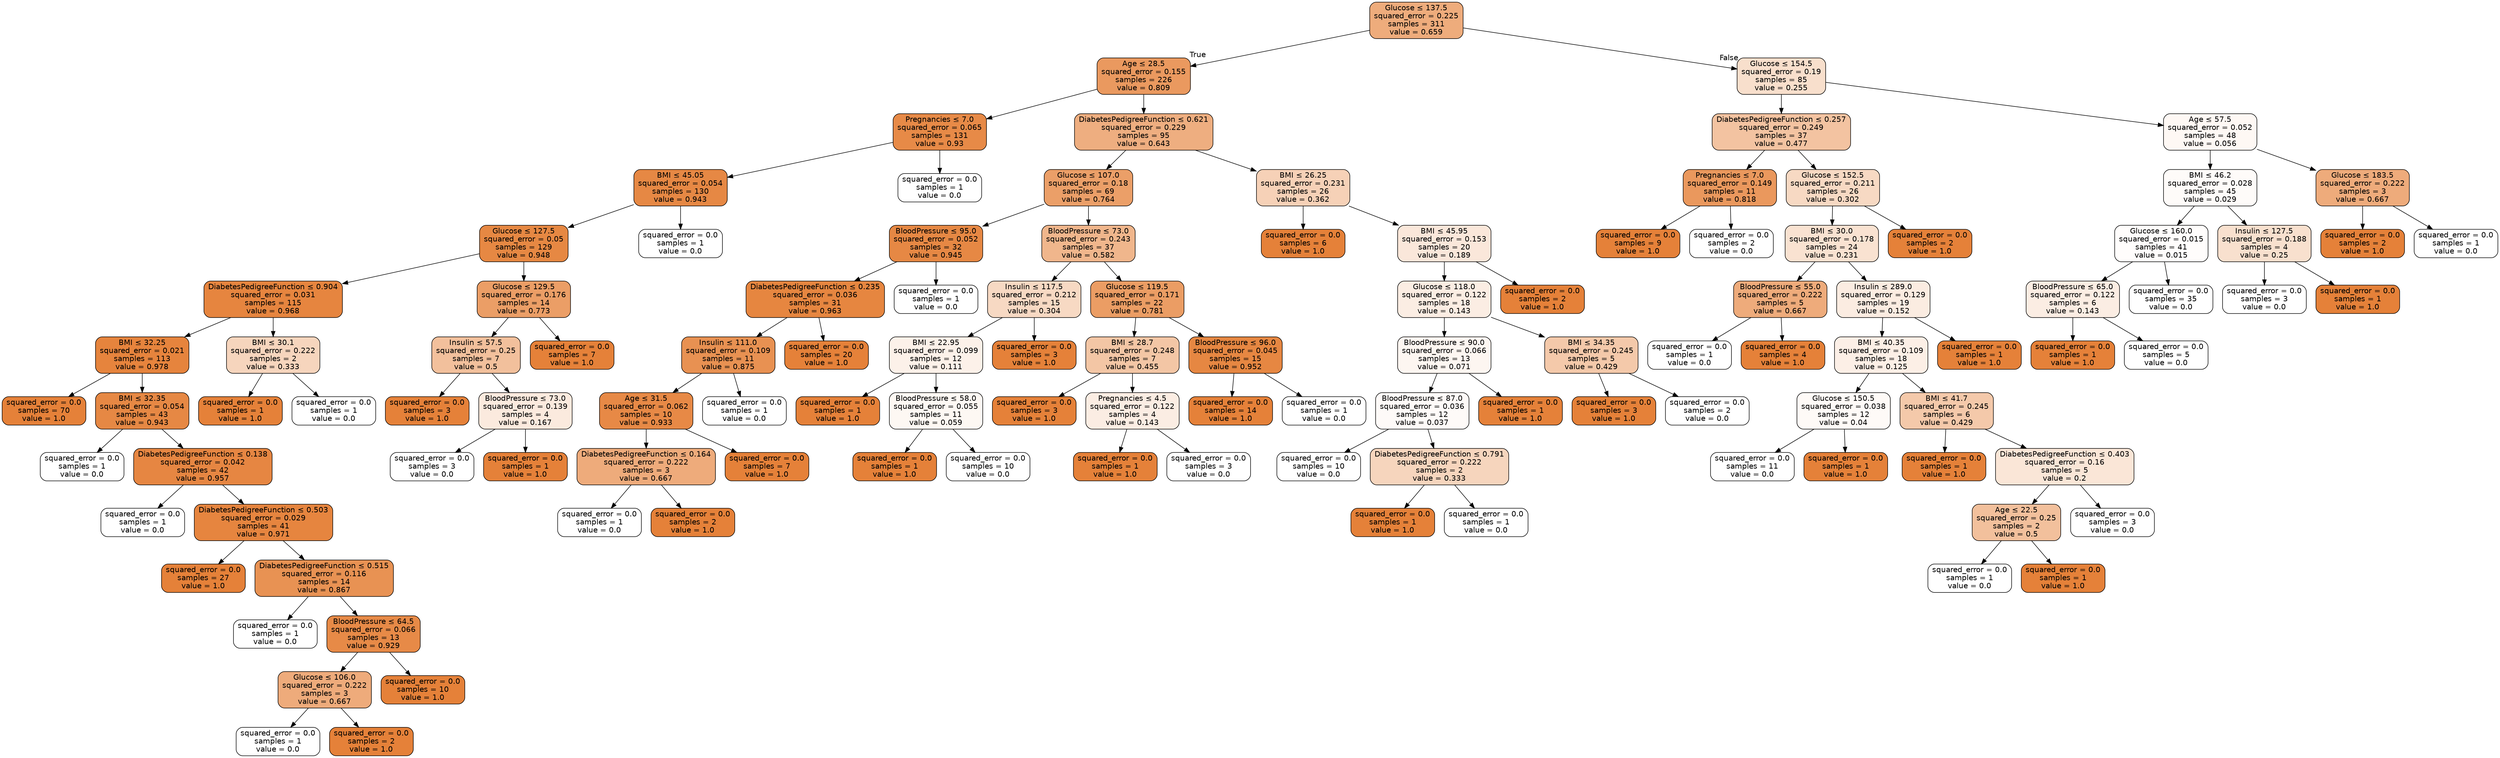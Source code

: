 digraph Tree {
node [shape=box, style="filled, rounded", color="black", fontname="helvetica"] ;
edge [fontname="helvetica"] ;
0 [label=<Glucose &le; 137.5<br/>squared_error = 0.225<br/>samples = 311<br/>value = 0.659>, fillcolor="#eeac7c"] ;
1 [label=<Age &le; 28.5<br/>squared_error = 0.155<br/>samples = 226<br/>value = 0.809>, fillcolor="#ea995f"] ;
0 -> 1 [labeldistance=2.5, labelangle=45, headlabel="True"] ;
2 [label=<Pregnancies &le; 7.0<br/>squared_error = 0.065<br/>samples = 131<br/>value = 0.93>, fillcolor="#e78a47"] ;
1 -> 2 ;
3 [label=<BMI &le; 45.05<br/>squared_error = 0.054<br/>samples = 130<br/>value = 0.943>, fillcolor="#e68844"] ;
2 -> 3 ;
4 [label=<Glucose &le; 127.5<br/>squared_error = 0.05<br/>samples = 129<br/>value = 0.948>, fillcolor="#e68843"] ;
3 -> 4 ;
5 [label=<DiabetesPedigreeFunction &le; 0.904<br/>squared_error = 0.031<br/>samples = 115<br/>value = 0.968>, fillcolor="#e6853f"] ;
4 -> 5 ;
6 [label=<BMI &le; 32.25<br/>squared_error = 0.021<br/>samples = 113<br/>value = 0.978>, fillcolor="#e6843d"] ;
5 -> 6 ;
7 [label=<squared_error = 0.0<br/>samples = 70<br/>value = 1.0>, fillcolor="#e58139"] ;
6 -> 7 ;
8 [label=<BMI &le; 32.35<br/>squared_error = 0.054<br/>samples = 43<br/>value = 0.943>, fillcolor="#e68844"] ;
6 -> 8 ;
9 [label=<squared_error = 0.0<br/>samples = 1<br/>value = 0.0>, fillcolor="#ffffff"] ;
8 -> 9 ;
10 [label=<DiabetesPedigreeFunction &le; 0.138<br/>squared_error = 0.042<br/>samples = 42<br/>value = 0.957>, fillcolor="#e68642"] ;
8 -> 10 ;
11 [label=<squared_error = 0.0<br/>samples = 1<br/>value = 0.0>, fillcolor="#ffffff"] ;
10 -> 11 ;
12 [label=<DiabetesPedigreeFunction &le; 0.503<br/>squared_error = 0.029<br/>samples = 41<br/>value = 0.971>, fillcolor="#e6853f"] ;
10 -> 12 ;
13 [label=<squared_error = 0.0<br/>samples = 27<br/>value = 1.0>, fillcolor="#e58139"] ;
12 -> 13 ;
14 [label=<DiabetesPedigreeFunction &le; 0.515<br/>squared_error = 0.116<br/>samples = 14<br/>value = 0.867>, fillcolor="#e89253"] ;
12 -> 14 ;
15 [label=<squared_error = 0.0<br/>samples = 1<br/>value = 0.0>, fillcolor="#ffffff"] ;
14 -> 15 ;
16 [label=<BloodPressure &le; 64.5<br/>squared_error = 0.066<br/>samples = 13<br/>value = 0.929>, fillcolor="#e78a47"] ;
14 -> 16 ;
17 [label=<Glucose &le; 106.0<br/>squared_error = 0.222<br/>samples = 3<br/>value = 0.667>, fillcolor="#eeab7b"] ;
16 -> 17 ;
18 [label=<squared_error = 0.0<br/>samples = 1<br/>value = 0.0>, fillcolor="#ffffff"] ;
17 -> 18 ;
19 [label=<squared_error = 0.0<br/>samples = 2<br/>value = 1.0>, fillcolor="#e58139"] ;
17 -> 19 ;
20 [label=<squared_error = 0.0<br/>samples = 10<br/>value = 1.0>, fillcolor="#e58139"] ;
16 -> 20 ;
21 [label=<BMI &le; 30.1<br/>squared_error = 0.222<br/>samples = 2<br/>value = 0.333>, fillcolor="#f6d5bd"] ;
5 -> 21 ;
22 [label=<squared_error = 0.0<br/>samples = 1<br/>value = 1.0>, fillcolor="#e58139"] ;
21 -> 22 ;
23 [label=<squared_error = 0.0<br/>samples = 1<br/>value = 0.0>, fillcolor="#ffffff"] ;
21 -> 23 ;
24 [label=<Glucose &le; 129.5<br/>squared_error = 0.176<br/>samples = 14<br/>value = 0.773>, fillcolor="#eb9e66"] ;
4 -> 24 ;
25 [label=<Insulin &le; 57.5<br/>squared_error = 0.25<br/>samples = 7<br/>value = 0.5>, fillcolor="#f2c09c"] ;
24 -> 25 ;
26 [label=<squared_error = 0.0<br/>samples = 3<br/>value = 1.0>, fillcolor="#e58139"] ;
25 -> 26 ;
27 [label=<BloodPressure &le; 73.0<br/>squared_error = 0.139<br/>samples = 4<br/>value = 0.167>, fillcolor="#fbeade"] ;
25 -> 27 ;
28 [label=<squared_error = 0.0<br/>samples = 3<br/>value = 0.0>, fillcolor="#ffffff"] ;
27 -> 28 ;
29 [label=<squared_error = 0.0<br/>samples = 1<br/>value = 1.0>, fillcolor="#e58139"] ;
27 -> 29 ;
30 [label=<squared_error = 0.0<br/>samples = 7<br/>value = 1.0>, fillcolor="#e58139"] ;
24 -> 30 ;
31 [label=<squared_error = 0.0<br/>samples = 1<br/>value = 0.0>, fillcolor="#ffffff"] ;
3 -> 31 ;
32 [label=<squared_error = 0.0<br/>samples = 1<br/>value = 0.0>, fillcolor="#ffffff"] ;
2 -> 32 ;
33 [label=<DiabetesPedigreeFunction &le; 0.621<br/>squared_error = 0.229<br/>samples = 95<br/>value = 0.643>, fillcolor="#eeae80"] ;
1 -> 33 ;
34 [label=<Glucose &le; 107.0<br/>squared_error = 0.18<br/>samples = 69<br/>value = 0.764>, fillcolor="#eb9f68"] ;
33 -> 34 ;
35 [label=<BloodPressure &le; 95.0<br/>squared_error = 0.052<br/>samples = 32<br/>value = 0.945>, fillcolor="#e68844"] ;
34 -> 35 ;
36 [label=<DiabetesPedigreeFunction &le; 0.235<br/>squared_error = 0.036<br/>samples = 31<br/>value = 0.963>, fillcolor="#e68640"] ;
35 -> 36 ;
37 [label=<Insulin &le; 111.0<br/>squared_error = 0.109<br/>samples = 11<br/>value = 0.875>, fillcolor="#e89152"] ;
36 -> 37 ;
38 [label=<Age &le; 31.5<br/>squared_error = 0.062<br/>samples = 10<br/>value = 0.933>, fillcolor="#e78946"] ;
37 -> 38 ;
39 [label=<DiabetesPedigreeFunction &le; 0.164<br/>squared_error = 0.222<br/>samples = 3<br/>value = 0.667>, fillcolor="#eeab7b"] ;
38 -> 39 ;
40 [label=<squared_error = 0.0<br/>samples = 1<br/>value = 0.0>, fillcolor="#ffffff"] ;
39 -> 40 ;
41 [label=<squared_error = 0.0<br/>samples = 2<br/>value = 1.0>, fillcolor="#e58139"] ;
39 -> 41 ;
42 [label=<squared_error = 0.0<br/>samples = 7<br/>value = 1.0>, fillcolor="#e58139"] ;
38 -> 42 ;
43 [label=<squared_error = 0.0<br/>samples = 1<br/>value = 0.0>, fillcolor="#ffffff"] ;
37 -> 43 ;
44 [label=<squared_error = 0.0<br/>samples = 20<br/>value = 1.0>, fillcolor="#e58139"] ;
36 -> 44 ;
45 [label=<squared_error = 0.0<br/>samples = 1<br/>value = 0.0>, fillcolor="#ffffff"] ;
35 -> 45 ;
46 [label=<BloodPressure &le; 73.0<br/>squared_error = 0.243<br/>samples = 37<br/>value = 0.582>, fillcolor="#f0b68c"] ;
34 -> 46 ;
47 [label=<Insulin &le; 117.5<br/>squared_error = 0.212<br/>samples = 15<br/>value = 0.304>, fillcolor="#f7d9c3"] ;
46 -> 47 ;
48 [label=<BMI &le; 22.95<br/>squared_error = 0.099<br/>samples = 12<br/>value = 0.111>, fillcolor="#fcf1e9"] ;
47 -> 48 ;
49 [label=<squared_error = 0.0<br/>samples = 1<br/>value = 1.0>, fillcolor="#e58139"] ;
48 -> 49 ;
50 [label=<BloodPressure &le; 58.0<br/>squared_error = 0.055<br/>samples = 11<br/>value = 0.059>, fillcolor="#fdf8f3"] ;
48 -> 50 ;
51 [label=<squared_error = 0.0<br/>samples = 1<br/>value = 1.0>, fillcolor="#e58139"] ;
50 -> 51 ;
52 [label=<squared_error = 0.0<br/>samples = 10<br/>value = 0.0>, fillcolor="#ffffff"] ;
50 -> 52 ;
53 [label=<squared_error = 0.0<br/>samples = 3<br/>value = 1.0>, fillcolor="#e58139"] ;
47 -> 53 ;
54 [label=<Glucose &le; 119.5<br/>squared_error = 0.171<br/>samples = 22<br/>value = 0.781>, fillcolor="#eb9d64"] ;
46 -> 54 ;
55 [label=<BMI &le; 28.7<br/>squared_error = 0.248<br/>samples = 7<br/>value = 0.455>, fillcolor="#f3c6a5"] ;
54 -> 55 ;
56 [label=<squared_error = 0.0<br/>samples = 3<br/>value = 1.0>, fillcolor="#e58139"] ;
55 -> 56 ;
57 [label=<Pregnancies &le; 4.5<br/>squared_error = 0.122<br/>samples = 4<br/>value = 0.143>, fillcolor="#fbede3"] ;
55 -> 57 ;
58 [label=<squared_error = 0.0<br/>samples = 1<br/>value = 1.0>, fillcolor="#e58139"] ;
57 -> 58 ;
59 [label=<squared_error = 0.0<br/>samples = 3<br/>value = 0.0>, fillcolor="#ffffff"] ;
57 -> 59 ;
60 [label=<BloodPressure &le; 96.0<br/>squared_error = 0.045<br/>samples = 15<br/>value = 0.952>, fillcolor="#e68742"] ;
54 -> 60 ;
61 [label=<squared_error = 0.0<br/>samples = 14<br/>value = 1.0>, fillcolor="#e58139"] ;
60 -> 61 ;
62 [label=<squared_error = 0.0<br/>samples = 1<br/>value = 0.0>, fillcolor="#ffffff"] ;
60 -> 62 ;
63 [label=<BMI &le; 26.25<br/>squared_error = 0.231<br/>samples = 26<br/>value = 0.362>, fillcolor="#f6d1b7"] ;
33 -> 63 ;
64 [label=<squared_error = 0.0<br/>samples = 6<br/>value = 1.0>, fillcolor="#e58139"] ;
63 -> 64 ;
65 [label=<BMI &le; 45.95<br/>squared_error = 0.153<br/>samples = 20<br/>value = 0.189>, fillcolor="#fae7da"] ;
63 -> 65 ;
66 [label=<Glucose &le; 118.0<br/>squared_error = 0.122<br/>samples = 18<br/>value = 0.143>, fillcolor="#fbede3"] ;
65 -> 66 ;
67 [label=<BloodPressure &le; 90.0<br/>squared_error = 0.066<br/>samples = 13<br/>value = 0.071>, fillcolor="#fdf6f1"] ;
66 -> 67 ;
68 [label=<BloodPressure &le; 87.0<br/>squared_error = 0.036<br/>samples = 12<br/>value = 0.037>, fillcolor="#fefaf8"] ;
67 -> 68 ;
69 [label=<squared_error = 0.0<br/>samples = 10<br/>value = 0.0>, fillcolor="#ffffff"] ;
68 -> 69 ;
70 [label=<DiabetesPedigreeFunction &le; 0.791<br/>squared_error = 0.222<br/>samples = 2<br/>value = 0.333>, fillcolor="#f6d5bd"] ;
68 -> 70 ;
71 [label=<squared_error = 0.0<br/>samples = 1<br/>value = 1.0>, fillcolor="#e58139"] ;
70 -> 71 ;
72 [label=<squared_error = 0.0<br/>samples = 1<br/>value = 0.0>, fillcolor="#ffffff"] ;
70 -> 72 ;
73 [label=<squared_error = 0.0<br/>samples = 1<br/>value = 1.0>, fillcolor="#e58139"] ;
67 -> 73 ;
74 [label=<BMI &le; 34.35<br/>squared_error = 0.245<br/>samples = 5<br/>value = 0.429>, fillcolor="#f4c9aa"] ;
66 -> 74 ;
75 [label=<squared_error = 0.0<br/>samples = 3<br/>value = 1.0>, fillcolor="#e58139"] ;
74 -> 75 ;
76 [label=<squared_error = 0.0<br/>samples = 2<br/>value = 0.0>, fillcolor="#ffffff"] ;
74 -> 76 ;
77 [label=<squared_error = 0.0<br/>samples = 2<br/>value = 1.0>, fillcolor="#e58139"] ;
65 -> 77 ;
78 [label=<Glucose &le; 154.5<br/>squared_error = 0.19<br/>samples = 85<br/>value = 0.255>, fillcolor="#f8dfcc"] ;
0 -> 78 [labeldistance=2.5, labelangle=-45, headlabel="False"] ;
79 [label=<DiabetesPedigreeFunction &le; 0.257<br/>squared_error = 0.249<br/>samples = 37<br/>value = 0.477>, fillcolor="#f3c3a1"] ;
78 -> 79 ;
80 [label=<Pregnancies &le; 7.0<br/>squared_error = 0.149<br/>samples = 11<br/>value = 0.818>, fillcolor="#ea985d"] ;
79 -> 80 ;
81 [label=<squared_error = 0.0<br/>samples = 9<br/>value = 1.0>, fillcolor="#e58139"] ;
80 -> 81 ;
82 [label=<squared_error = 0.0<br/>samples = 2<br/>value = 0.0>, fillcolor="#ffffff"] ;
80 -> 82 ;
83 [label=<Glucose &le; 152.5<br/>squared_error = 0.211<br/>samples = 26<br/>value = 0.302>, fillcolor="#f7d9c3"] ;
79 -> 83 ;
84 [label=<BMI &le; 30.0<br/>squared_error = 0.178<br/>samples = 24<br/>value = 0.231>, fillcolor="#f9e2d1"] ;
83 -> 84 ;
85 [label=<BloodPressure &le; 55.0<br/>squared_error = 0.222<br/>samples = 5<br/>value = 0.667>, fillcolor="#eeab7b"] ;
84 -> 85 ;
86 [label=<squared_error = 0.0<br/>samples = 1<br/>value = 0.0>, fillcolor="#ffffff"] ;
85 -> 86 ;
87 [label=<squared_error = 0.0<br/>samples = 4<br/>value = 1.0>, fillcolor="#e58139"] ;
85 -> 87 ;
88 [label=<Insulin &le; 289.0<br/>squared_error = 0.129<br/>samples = 19<br/>value = 0.152>, fillcolor="#fbece1"] ;
84 -> 88 ;
89 [label=<BMI &le; 40.35<br/>squared_error = 0.109<br/>samples = 18<br/>value = 0.125>, fillcolor="#fcefe6"] ;
88 -> 89 ;
90 [label=<Glucose &le; 150.5<br/>squared_error = 0.038<br/>samples = 12<br/>value = 0.04>, fillcolor="#fefaf7"] ;
89 -> 90 ;
91 [label=<squared_error = 0.0<br/>samples = 11<br/>value = 0.0>, fillcolor="#ffffff"] ;
90 -> 91 ;
92 [label=<squared_error = 0.0<br/>samples = 1<br/>value = 1.0>, fillcolor="#e58139"] ;
90 -> 92 ;
93 [label=<BMI &le; 41.7<br/>squared_error = 0.245<br/>samples = 6<br/>value = 0.429>, fillcolor="#f4c9aa"] ;
89 -> 93 ;
94 [label=<squared_error = 0.0<br/>samples = 1<br/>value = 1.0>, fillcolor="#e58139"] ;
93 -> 94 ;
95 [label=<DiabetesPedigreeFunction &le; 0.403<br/>squared_error = 0.16<br/>samples = 5<br/>value = 0.2>, fillcolor="#fae6d7"] ;
93 -> 95 ;
96 [label=<Age &le; 22.5<br/>squared_error = 0.25<br/>samples = 2<br/>value = 0.5>, fillcolor="#f2c09c"] ;
95 -> 96 ;
97 [label=<squared_error = 0.0<br/>samples = 1<br/>value = 0.0>, fillcolor="#ffffff"] ;
96 -> 97 ;
98 [label=<squared_error = 0.0<br/>samples = 1<br/>value = 1.0>, fillcolor="#e58139"] ;
96 -> 98 ;
99 [label=<squared_error = 0.0<br/>samples = 3<br/>value = 0.0>, fillcolor="#ffffff"] ;
95 -> 99 ;
100 [label=<squared_error = 0.0<br/>samples = 1<br/>value = 1.0>, fillcolor="#e58139"] ;
88 -> 100 ;
101 [label=<squared_error = 0.0<br/>samples = 2<br/>value = 1.0>, fillcolor="#e58139"] ;
83 -> 101 ;
102 [label=<Age &le; 57.5<br/>squared_error = 0.052<br/>samples = 48<br/>value = 0.056>, fillcolor="#fef8f4"] ;
78 -> 102 ;
103 [label=<BMI &le; 46.2<br/>squared_error = 0.028<br/>samples = 45<br/>value = 0.029>, fillcolor="#fefbf9"] ;
102 -> 103 ;
104 [label=<Glucose &le; 160.0<br/>squared_error = 0.015<br/>samples = 41<br/>value = 0.015>, fillcolor="#fffdfc"] ;
103 -> 104 ;
105 [label=<BloodPressure &le; 65.0<br/>squared_error = 0.122<br/>samples = 6<br/>value = 0.143>, fillcolor="#fbede3"] ;
104 -> 105 ;
106 [label=<squared_error = 0.0<br/>samples = 1<br/>value = 1.0>, fillcolor="#e58139"] ;
105 -> 106 ;
107 [label=<squared_error = 0.0<br/>samples = 5<br/>value = 0.0>, fillcolor="#ffffff"] ;
105 -> 107 ;
108 [label=<squared_error = 0.0<br/>samples = 35<br/>value = 0.0>, fillcolor="#ffffff"] ;
104 -> 108 ;
109 [label=<Insulin &le; 127.5<br/>squared_error = 0.188<br/>samples = 4<br/>value = 0.25>, fillcolor="#f8e0ce"] ;
103 -> 109 ;
110 [label=<squared_error = 0.0<br/>samples = 3<br/>value = 0.0>, fillcolor="#ffffff"] ;
109 -> 110 ;
111 [label=<squared_error = 0.0<br/>samples = 1<br/>value = 1.0>, fillcolor="#e58139"] ;
109 -> 111 ;
112 [label=<Glucose &le; 183.5<br/>squared_error = 0.222<br/>samples = 3<br/>value = 0.667>, fillcolor="#eeab7b"] ;
102 -> 112 ;
113 [label=<squared_error = 0.0<br/>samples = 2<br/>value = 1.0>, fillcolor="#e58139"] ;
112 -> 113 ;
114 [label=<squared_error = 0.0<br/>samples = 1<br/>value = 0.0>, fillcolor="#ffffff"] ;
112 -> 114 ;
}